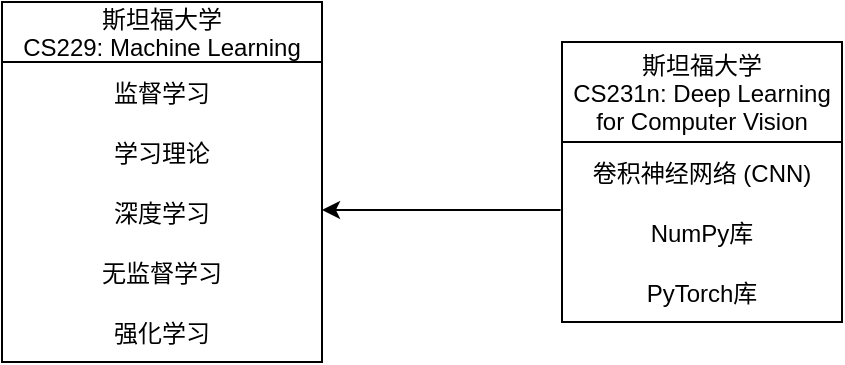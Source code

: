 <mxfile version="20.0.2" type="github">
  <diagram id="ANWu4HAC2eQbzBwaaihK" name="第 1 页">
    <mxGraphModel dx="716" dy="399" grid="1" gridSize="10" guides="1" tooltips="1" connect="1" arrows="1" fold="1" page="1" pageScale="1" pageWidth="980" pageHeight="1390" math="0" shadow="0">
      <root>
        <mxCell id="0" />
        <mxCell id="1" parent="0" />
        <mxCell id="nGfq1y_hok9KJTpih3lf-1" value="斯坦福大学&#xa;CS229: Machine Learning" style="swimlane;fontStyle=0;childLayout=stackLayout;horizontal=1;startSize=30;horizontalStack=0;resizeParent=1;resizeParentMax=0;resizeLast=0;collapsible=1;marginBottom=0;" vertex="1" parent="1">
          <mxGeometry x="120" y="80" width="160" height="180" as="geometry">
            <mxRectangle x="120" y="80" width="180" height="40" as="alternateBounds" />
          </mxGeometry>
        </mxCell>
        <mxCell id="nGfq1y_hok9KJTpih3lf-2" value="监督学习" style="text;strokeColor=none;fillColor=none;align=center;verticalAlign=middle;spacingLeft=4;spacingRight=4;overflow=hidden;points=[[0,0.5],[1,0.5]];portConstraint=eastwest;rotatable=0;" vertex="1" parent="nGfq1y_hok9KJTpih3lf-1">
          <mxGeometry y="30" width="160" height="30" as="geometry" />
        </mxCell>
        <mxCell id="nGfq1y_hok9KJTpih3lf-3" value="学习理论" style="text;strokeColor=none;fillColor=none;align=center;verticalAlign=middle;spacingLeft=4;spacingRight=4;overflow=hidden;points=[[0,0.5],[1,0.5]];portConstraint=eastwest;rotatable=0;" vertex="1" parent="nGfq1y_hok9KJTpih3lf-1">
          <mxGeometry y="60" width="160" height="30" as="geometry" />
        </mxCell>
        <mxCell id="nGfq1y_hok9KJTpih3lf-5" value="深度学习" style="text;strokeColor=none;fillColor=none;align=center;verticalAlign=middle;spacingLeft=4;spacingRight=4;overflow=hidden;points=[[0,0.5],[1,0.5]];portConstraint=eastwest;rotatable=0;" vertex="1" parent="nGfq1y_hok9KJTpih3lf-1">
          <mxGeometry y="90" width="160" height="30" as="geometry" />
        </mxCell>
        <mxCell id="nGfq1y_hok9KJTpih3lf-7" value="无监督学习" style="text;strokeColor=none;fillColor=none;align=center;verticalAlign=middle;spacingLeft=4;spacingRight=4;overflow=hidden;points=[[0,0.5],[1,0.5]];portConstraint=eastwest;rotatable=0;" vertex="1" parent="nGfq1y_hok9KJTpih3lf-1">
          <mxGeometry y="120" width="160" height="30" as="geometry" />
        </mxCell>
        <mxCell id="nGfq1y_hok9KJTpih3lf-4" value="强化学习" style="text;strokeColor=none;fillColor=none;align=center;verticalAlign=middle;spacingLeft=4;spacingRight=4;overflow=hidden;points=[[0,0.5],[1,0.5]];portConstraint=eastwest;rotatable=0;" vertex="1" parent="nGfq1y_hok9KJTpih3lf-1">
          <mxGeometry y="150" width="160" height="30" as="geometry" />
        </mxCell>
        <mxCell id="nGfq1y_hok9KJTpih3lf-8" value="斯坦福大学&#xa;CS231n: Deep Learning &#xa;for Computer Vision" style="swimlane;fontStyle=0;childLayout=stackLayout;horizontal=1;startSize=50;horizontalStack=0;resizeParent=1;resizeParentMax=0;resizeLast=0;collapsible=1;marginBottom=0;" vertex="1" parent="1">
          <mxGeometry x="400" y="100" width="140" height="140" as="geometry" />
        </mxCell>
        <mxCell id="nGfq1y_hok9KJTpih3lf-9" value="卷积神经网络 (CNN)" style="text;strokeColor=none;fillColor=none;align=center;verticalAlign=middle;spacingLeft=4;spacingRight=4;overflow=hidden;points=[[0,0.5],[1,0.5]];portConstraint=eastwest;rotatable=0;" vertex="1" parent="nGfq1y_hok9KJTpih3lf-8">
          <mxGeometry y="50" width="140" height="30" as="geometry" />
        </mxCell>
        <mxCell id="nGfq1y_hok9KJTpih3lf-10" value="NumPy库" style="text;strokeColor=none;fillColor=none;align=center;verticalAlign=middle;spacingLeft=4;spacingRight=4;overflow=hidden;points=[[0,0.5],[1,0.5]];portConstraint=eastwest;rotatable=0;" vertex="1" parent="nGfq1y_hok9KJTpih3lf-8">
          <mxGeometry y="80" width="140" height="30" as="geometry" />
        </mxCell>
        <mxCell id="nGfq1y_hok9KJTpih3lf-11" value="PyTorch库" style="text;strokeColor=none;fillColor=none;align=center;verticalAlign=middle;spacingLeft=4;spacingRight=4;overflow=hidden;points=[[0,0.5],[1,0.5]];portConstraint=eastwest;rotatable=0;" vertex="1" parent="nGfq1y_hok9KJTpih3lf-8">
          <mxGeometry y="110" width="140" height="30" as="geometry" />
        </mxCell>
        <mxCell id="nGfq1y_hok9KJTpih3lf-13" value="" style="endArrow=classic;html=1;rounded=0;exitX=-0.005;exitY=0.135;exitDx=0;exitDy=0;exitPerimeter=0;" edge="1" parent="1" source="nGfq1y_hok9KJTpih3lf-10">
          <mxGeometry width="50" height="50" relative="1" as="geometry">
            <mxPoint x="460" y="300" as="sourcePoint" />
            <mxPoint x="280" y="184" as="targetPoint" />
          </mxGeometry>
        </mxCell>
      </root>
    </mxGraphModel>
  </diagram>
</mxfile>
